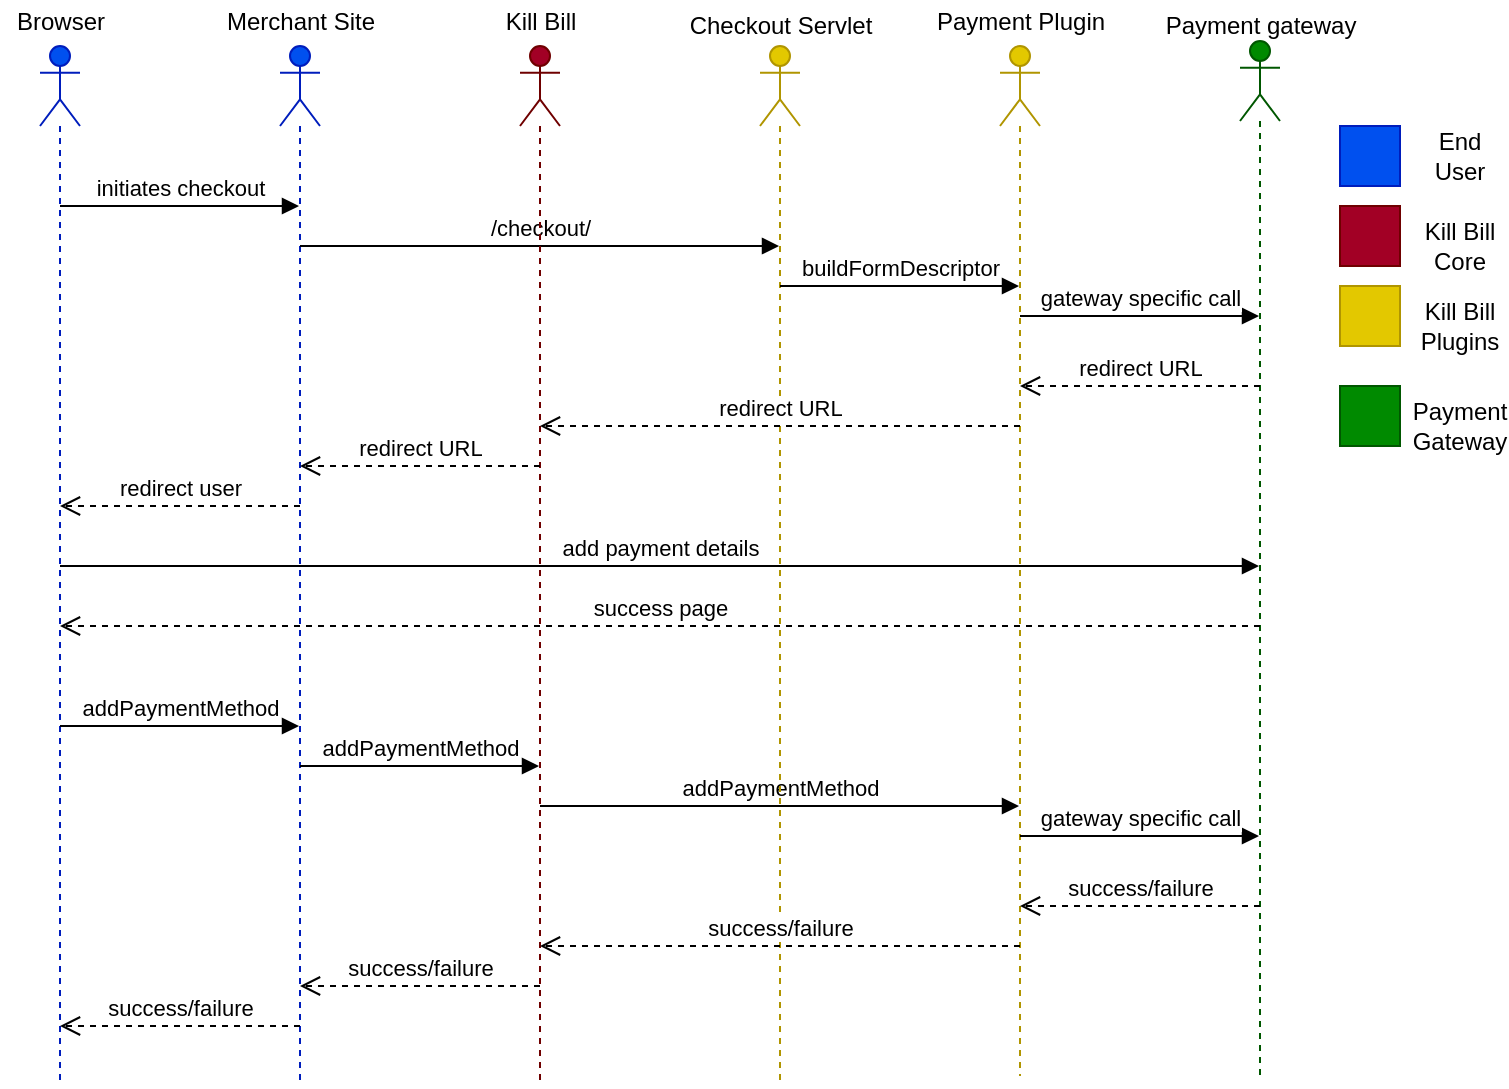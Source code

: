 <mxfile version="14.4.3" type="device" pages="3"><diagram id="Lpvn_ZR1G6JdYKiYHecI" name="hpp-flow"><mxGraphModel dx="1024" dy="592" grid="1" gridSize="10" guides="1" tooltips="1" connect="1" arrows="1" fold="1" page="1" pageScale="1" pageWidth="850" pageHeight="1100" math="0" shadow="0"><root><mxCell id="0"/><mxCell id="1" parent="0"/><mxCell id="DDbXmaAtPwfnZE9A28y5-1" value="" style="shape=umlLifeline;participant=umlActor;perimeter=lifelinePerimeter;whiteSpace=wrap;html=1;container=1;collapsible=0;recursiveResize=0;verticalAlign=top;spacingTop=36;outlineConnect=0;fillColor=#0050ef;strokeColor=#001DBC;fontColor=#ffffff;" parent="1" vertex="1"><mxGeometry x="70" y="80" width="20" height="520" as="geometry"/></mxCell><mxCell id="p4u-7_d9-068dxrvP_aM-1" value="initiates checkout" style="html=1;verticalAlign=bottom;endArrow=block;" parent="DDbXmaAtPwfnZE9A28y5-1" target="DDbXmaAtPwfnZE9A28y5-6" edge="1"><mxGeometry width="80" relative="1" as="geometry"><mxPoint x="10" y="80" as="sourcePoint"/><mxPoint x="90" y="80" as="targetPoint"/></mxGeometry></mxCell><mxCell id="4g5xrDlHqC8pDREf1ty8-11" value="add payment details" style="html=1;verticalAlign=bottom;endArrow=block;" parent="DDbXmaAtPwfnZE9A28y5-1" target="DDbXmaAtPwfnZE9A28y5-19" edge="1"><mxGeometry width="80" relative="1" as="geometry"><mxPoint x="10" y="260" as="sourcePoint"/><mxPoint x="90" y="260" as="targetPoint"/></mxGeometry></mxCell><mxCell id="4g5xrDlHqC8pDREf1ty8-13" value="addPaymentMethod" style="html=1;verticalAlign=bottom;endArrow=block;" parent="DDbXmaAtPwfnZE9A28y5-1" target="DDbXmaAtPwfnZE9A28y5-6" edge="1"><mxGeometry width="80" relative="1" as="geometry"><mxPoint x="10" y="340" as="sourcePoint"/><mxPoint x="90" y="340" as="targetPoint"/></mxGeometry></mxCell><mxCell id="DDbXmaAtPwfnZE9A28y5-5" value="Browser" style="text;html=1;align=center;verticalAlign=middle;resizable=0;points=[];autosize=1;" parent="1" vertex="1"><mxGeometry x="50" y="57.5" width="60" height="20" as="geometry"/></mxCell><mxCell id="DDbXmaAtPwfnZE9A28y5-6" value="" style="shape=umlLifeline;participant=umlActor;perimeter=lifelinePerimeter;whiteSpace=wrap;html=1;container=1;collapsible=0;recursiveResize=0;verticalAlign=top;spacingTop=36;outlineConnect=0;fillColor=#0050ef;strokeColor=#001DBC;fontColor=#ffffff;" parent="1" vertex="1"><mxGeometry x="190" y="80" width="20" height="520" as="geometry"/></mxCell><mxCell id="4g5xrDlHqC8pDREf1ty8-3" value="/checkout/" style="html=1;verticalAlign=bottom;endArrow=block;" parent="DDbXmaAtPwfnZE9A28y5-6" target="4g5xrDlHqC8pDREf1ty8-1" edge="1"><mxGeometry width="80" relative="1" as="geometry"><mxPoint x="10" y="100" as="sourcePoint"/><mxPoint x="90" y="100" as="targetPoint"/></mxGeometry></mxCell><mxCell id="4g5xrDlHqC8pDREf1ty8-14" value="addPaymentMethod" style="html=1;verticalAlign=bottom;endArrow=block;" parent="DDbXmaAtPwfnZE9A28y5-6" target="DDbXmaAtPwfnZE9A28y5-10" edge="1"><mxGeometry width="80" relative="1" as="geometry"><mxPoint x="10" y="360" as="sourcePoint"/><mxPoint x="90" y="360" as="targetPoint"/></mxGeometry></mxCell><mxCell id="DDbXmaAtPwfnZE9A28y5-9" value="Merchant Site" style="text;html=1;align=center;verticalAlign=middle;resizable=0;points=[];autosize=1;" parent="1" vertex="1"><mxGeometry x="155" y="57.5" width="90" height="20" as="geometry"/></mxCell><mxCell id="DDbXmaAtPwfnZE9A28y5-10" value="" style="shape=umlLifeline;participant=umlActor;perimeter=lifelinePerimeter;whiteSpace=wrap;html=1;container=1;collapsible=0;recursiveResize=0;verticalAlign=top;spacingTop=36;outlineConnect=0;fillColor=#a20025;strokeColor=#6F0000;fontColor=#ffffff;" parent="1" vertex="1"><mxGeometry x="310" y="80" width="20" height="520" as="geometry"/></mxCell><mxCell id="4g5xrDlHqC8pDREf1ty8-17" value="addPaymentMethod" style="html=1;verticalAlign=bottom;endArrow=block;" parent="DDbXmaAtPwfnZE9A28y5-10" target="DDbXmaAtPwfnZE9A28y5-14" edge="1"><mxGeometry width="80" relative="1" as="geometry"><mxPoint x="10" y="380" as="sourcePoint"/><mxPoint x="90" y="380" as="targetPoint"/></mxGeometry></mxCell><mxCell id="DDbXmaAtPwfnZE9A28y5-13" value="Kill Bill" style="text;html=1;align=center;verticalAlign=middle;resizable=0;points=[];autosize=1;" parent="1" vertex="1"><mxGeometry x="295" y="57.5" width="50" height="20" as="geometry"/></mxCell><mxCell id="DDbXmaAtPwfnZE9A28y5-14" value="" style="shape=umlLifeline;participant=umlActor;perimeter=lifelinePerimeter;whiteSpace=wrap;html=1;container=1;collapsible=0;recursiveResize=0;verticalAlign=top;spacingTop=36;outlineConnect=0;fillColor=#e3c800;strokeColor=#B09500;fontColor=#ffffff;" parent="1" vertex="1"><mxGeometry x="550" y="80" width="20" height="515" as="geometry"/></mxCell><mxCell id="4g5xrDlHqC8pDREf1ty8-5" value="gateway specific call" style="html=1;verticalAlign=bottom;endArrow=block;" parent="DDbXmaAtPwfnZE9A28y5-14" target="DDbXmaAtPwfnZE9A28y5-19" edge="1"><mxGeometry width="80" relative="1" as="geometry"><mxPoint x="10" y="135" as="sourcePoint"/><mxPoint x="90" y="135" as="targetPoint"/></mxGeometry></mxCell><mxCell id="4g5xrDlHqC8pDREf1ty8-18" value="gateway specific call" style="html=1;verticalAlign=bottom;endArrow=block;" parent="DDbXmaAtPwfnZE9A28y5-14" target="DDbXmaAtPwfnZE9A28y5-19" edge="1"><mxGeometry width="80" relative="1" as="geometry"><mxPoint x="10" y="395" as="sourcePoint"/><mxPoint x="90" y="395" as="targetPoint"/></mxGeometry></mxCell><mxCell id="DDbXmaAtPwfnZE9A28y5-18" value="Payment Plugin" style="text;html=1;align=center;verticalAlign=middle;resizable=0;points=[];autosize=1;" parent="1" vertex="1"><mxGeometry x="510" y="57.5" width="100" height="20" as="geometry"/></mxCell><mxCell id="DDbXmaAtPwfnZE9A28y5-19" value="" style="shape=umlLifeline;participant=umlActor;perimeter=lifelinePerimeter;whiteSpace=wrap;html=1;container=1;collapsible=0;recursiveResize=0;verticalAlign=top;spacingTop=36;outlineConnect=0;fillColor=#008a00;strokeColor=#005700;fontColor=#ffffff;" parent="1" vertex="1"><mxGeometry x="670" y="77.5" width="20" height="520" as="geometry"/></mxCell><mxCell id="DDbXmaAtPwfnZE9A28y5-20" value="Payment gateway" style="text;html=1;align=center;verticalAlign=middle;resizable=0;points=[];autosize=1;" parent="1" vertex="1"><mxGeometry x="625" y="60" width="110" height="20" as="geometry"/></mxCell><mxCell id="4g5xrDlHqC8pDREf1ty8-1" value="" style="shape=umlLifeline;participant=umlActor;perimeter=lifelinePerimeter;whiteSpace=wrap;html=1;container=1;collapsible=0;recursiveResize=0;verticalAlign=top;spacingTop=36;outlineConnect=0;fillColor=#e3c800;strokeColor=#B09500;fontColor=#ffffff;" parent="1" vertex="1"><mxGeometry x="430" y="80" width="20" height="520" as="geometry"/></mxCell><mxCell id="4g5xrDlHqC8pDREf1ty8-4" value="buildFormDescriptor" style="html=1;verticalAlign=bottom;endArrow=block;" parent="4g5xrDlHqC8pDREf1ty8-1" target="DDbXmaAtPwfnZE9A28y5-14" edge="1"><mxGeometry width="80" relative="1" as="geometry"><mxPoint x="10" y="120" as="sourcePoint"/><mxPoint x="90" y="120" as="targetPoint"/></mxGeometry></mxCell><mxCell id="4g5xrDlHqC8pDREf1ty8-2" value="Checkout Servlet" style="text;html=1;align=center;verticalAlign=middle;resizable=0;points=[];autosize=1;" parent="1" vertex="1"><mxGeometry x="385" y="60" width="110" height="20" as="geometry"/></mxCell><mxCell id="4g5xrDlHqC8pDREf1ty8-6" value="redirect URL" style="html=1;verticalAlign=bottom;endArrow=open;dashed=1;endSize=8;" parent="1" target="DDbXmaAtPwfnZE9A28y5-14" edge="1"><mxGeometry relative="1" as="geometry"><mxPoint x="680" y="250" as="sourcePoint"/><mxPoint x="600" y="250" as="targetPoint"/></mxGeometry></mxCell><mxCell id="4g5xrDlHqC8pDREf1ty8-7" value="redirect URL" style="html=1;verticalAlign=bottom;endArrow=open;dashed=1;endSize=8;" parent="1" target="DDbXmaAtPwfnZE9A28y5-10" edge="1"><mxGeometry relative="1" as="geometry"><mxPoint x="560" y="270" as="sourcePoint"/><mxPoint x="480" y="270" as="targetPoint"/></mxGeometry></mxCell><mxCell id="4g5xrDlHqC8pDREf1ty8-8" value="redirect URL" style="html=1;verticalAlign=bottom;endArrow=open;dashed=1;endSize=8;" parent="1" target="DDbXmaAtPwfnZE9A28y5-6" edge="1"><mxGeometry relative="1" as="geometry"><mxPoint x="320" y="290" as="sourcePoint"/><mxPoint x="240" y="290" as="targetPoint"/></mxGeometry></mxCell><mxCell id="4g5xrDlHqC8pDREf1ty8-9" value="redirect user" style="html=1;verticalAlign=bottom;endArrow=open;dashed=1;endSize=8;" parent="1" target="DDbXmaAtPwfnZE9A28y5-1" edge="1"><mxGeometry relative="1" as="geometry"><mxPoint x="200" y="310" as="sourcePoint"/><mxPoint x="120" y="310" as="targetPoint"/></mxGeometry></mxCell><mxCell id="4g5xrDlHqC8pDREf1ty8-12" value="success page" style="html=1;verticalAlign=bottom;endArrow=open;dashed=1;endSize=8;" parent="1" target="DDbXmaAtPwfnZE9A28y5-1" edge="1"><mxGeometry relative="1" as="geometry"><mxPoint x="680" y="370" as="sourcePoint"/><mxPoint x="600" y="370" as="targetPoint"/></mxGeometry></mxCell><mxCell id="4g5xrDlHqC8pDREf1ty8-20" value="success/failure" style="html=1;verticalAlign=bottom;endArrow=open;dashed=1;endSize=8;" parent="1" target="DDbXmaAtPwfnZE9A28y5-14" edge="1"><mxGeometry relative="1" as="geometry"><mxPoint x="680" y="510" as="sourcePoint"/><mxPoint x="600" y="510" as="targetPoint"/></mxGeometry></mxCell><mxCell id="4g5xrDlHqC8pDREf1ty8-21" value="success/failure" style="html=1;verticalAlign=bottom;endArrow=open;dashed=1;endSize=8;" parent="1" target="DDbXmaAtPwfnZE9A28y5-10" edge="1"><mxGeometry relative="1" as="geometry"><mxPoint x="560" y="530" as="sourcePoint"/><mxPoint x="480" y="530" as="targetPoint"/></mxGeometry></mxCell><mxCell id="4g5xrDlHqC8pDREf1ty8-22" value="success/failure" style="html=1;verticalAlign=bottom;endArrow=open;dashed=1;endSize=8;" parent="1" target="DDbXmaAtPwfnZE9A28y5-6" edge="1"><mxGeometry relative="1" as="geometry"><mxPoint x="320" y="550" as="sourcePoint"/><mxPoint x="240" y="550" as="targetPoint"/></mxGeometry></mxCell><mxCell id="4g5xrDlHqC8pDREf1ty8-23" value="success/failure" style="html=1;verticalAlign=bottom;endArrow=open;dashed=1;endSize=8;" parent="1" target="DDbXmaAtPwfnZE9A28y5-1" edge="1"><mxGeometry relative="1" as="geometry"><mxPoint x="200" y="570" as="sourcePoint"/><mxPoint x="120" y="570" as="targetPoint"/></mxGeometry></mxCell><mxCell id="T183N4ElUnf-HyK93fcj-1" value="" style="whiteSpace=wrap;html=1;aspect=fixed;fillColor=#0050ef;strokeColor=#001DBC;fontColor=#ffffff;" parent="1" vertex="1"><mxGeometry x="720" y="120" width="30" height="30" as="geometry"/></mxCell><mxCell id="T183N4ElUnf-HyK93fcj-2" value="" style="whiteSpace=wrap;html=1;aspect=fixed;fillColor=#a20025;strokeColor=#6F0000;fontColor=#ffffff;" parent="1" vertex="1"><mxGeometry x="720" y="160" width="30" height="30" as="geometry"/></mxCell><mxCell id="T183N4ElUnf-HyK93fcj-3" value="" style="whiteSpace=wrap;html=1;aspect=fixed;fillColor=#e3c800;strokeColor=#B09500;fontColor=#ffffff;" parent="1" vertex="1"><mxGeometry x="720" y="200" width="30" height="30" as="geometry"/></mxCell><mxCell id="T183N4ElUnf-HyK93fcj-4" value="End User" style="text;html=1;strokeColor=none;fillColor=none;align=center;verticalAlign=middle;whiteSpace=wrap;rounded=0;" parent="1" vertex="1"><mxGeometry x="760" y="125" width="40" height="20" as="geometry"/></mxCell><mxCell id="T183N4ElUnf-HyK93fcj-5" value="Kill Bill Core" style="text;html=1;strokeColor=none;fillColor=none;align=center;verticalAlign=middle;whiteSpace=wrap;rounded=0;" parent="1" vertex="1"><mxGeometry x="760" y="170" width="40" height="20" as="geometry"/></mxCell><mxCell id="T183N4ElUnf-HyK93fcj-6" value="Payment Gateway" style="text;html=1;strokeColor=none;fillColor=none;align=center;verticalAlign=middle;whiteSpace=wrap;rounded=0;" parent="1" vertex="1"><mxGeometry x="760" y="260" width="40" height="20" as="geometry"/></mxCell><mxCell id="-fRhMa35K0IDmfxi5_Hc-1" value="" style="whiteSpace=wrap;html=1;aspect=fixed;fillColor=#008a00;strokeColor=#005700;fontColor=#ffffff;" vertex="1" parent="1"><mxGeometry x="720" y="250" width="30" height="30" as="geometry"/></mxCell><mxCell id="-fRhMa35K0IDmfxi5_Hc-3" value="Kill Bill Plugins" style="text;html=1;strokeColor=none;fillColor=none;align=center;verticalAlign=middle;whiteSpace=wrap;rounded=0;" vertex="1" parent="1"><mxGeometry x="760" y="210" width="40" height="20" as="geometry"/></mxCell></root></mxGraphModel></diagram><diagram id="f97XkjaFcFSonfYuGU4k" name="client-side-tokenization"><mxGraphModel dx="1024" dy="592" grid="1" gridSize="10" guides="1" tooltips="1" connect="1" arrows="1" fold="1" page="1" pageScale="1" pageWidth="850" pageHeight="1100" math="0" shadow="0"><root><mxCell id="CXARG0ib9gPbYIwyh9K5-0"/><mxCell id="CXARG0ib9gPbYIwyh9K5-1" parent="CXARG0ib9gPbYIwyh9K5-0"/><mxCell id="cKcNFlfGBtVxTzhP-adk-0" value="" style="shape=umlLifeline;participant=umlActor;perimeter=lifelinePerimeter;whiteSpace=wrap;html=1;container=1;collapsible=0;recursiveResize=0;verticalAlign=top;spacingTop=36;outlineConnect=0;fillColor=#0050ef;strokeColor=#001DBC;fontColor=#ffffff;" parent="CXARG0ib9gPbYIwyh9K5-1" vertex="1"><mxGeometry x="30" y="80" width="20" height="440" as="geometry"/></mxCell><mxCell id="cKcNFlfGBtVxTzhP-adk-1" value="add payment details" style="html=1;verticalAlign=bottom;endArrow=block;" parent="cKcNFlfGBtVxTzhP-adk-0" target="cKcNFlfGBtVxTzhP-adk-5" edge="1"><mxGeometry x="0.003" width="80" relative="1" as="geometry"><mxPoint x="10" y="80" as="sourcePoint"/><mxPoint x="90" y="80" as="targetPoint"/><mxPoint as="offset"/></mxGeometry></mxCell><mxCell id="cKcNFlfGBtVxTzhP-adk-4" value="Browser" style="text;html=1;align=center;verticalAlign=middle;resizable=0;points=[];autosize=1;" parent="CXARG0ib9gPbYIwyh9K5-1" vertex="1"><mxGeometry x="10" y="60" width="60" height="20" as="geometry"/></mxCell><mxCell id="cKcNFlfGBtVxTzhP-adk-5" value="" style="shape=umlLifeline;participant=umlActor;perimeter=lifelinePerimeter;whiteSpace=wrap;html=1;container=1;collapsible=0;recursiveResize=0;verticalAlign=top;spacingTop=36;outlineConnect=0;fillColor=#0050ef;strokeColor=#001DBC;fontColor=#ffffff;" parent="CXARG0ib9gPbYIwyh9K5-1" vertex="1"><mxGeometry x="190" y="80" width="20" height="440" as="geometry"/></mxCell><mxCell id="cKcNFlfGBtVxTzhP-adk-8" value="Merchant Site" style="text;html=1;align=center;verticalAlign=middle;resizable=0;points=[];autosize=1;" parent="CXARG0ib9gPbYIwyh9K5-1" vertex="1"><mxGeometry x="150" y="60" width="90" height="20" as="geometry"/></mxCell><mxCell id="cKcNFlfGBtVxTzhP-adk-9" value="" style="shape=umlLifeline;participant=umlActor;perimeter=lifelinePerimeter;whiteSpace=wrap;html=1;container=1;collapsible=0;recursiveResize=0;verticalAlign=top;spacingTop=36;outlineConnect=0;fillColor=#a0522d;strokeColor=#6D1F00;fontColor=#ffffff;" parent="CXARG0ib9gPbYIwyh9K5-1" vertex="1"><mxGeometry x="350" y="80" width="20" height="440" as="geometry"/></mxCell><mxCell id="cKcNFlfGBtVxTzhP-adk-12" value="Kill Bill" style="text;html=1;align=center;verticalAlign=middle;resizable=0;points=[];autosize=1;" parent="CXARG0ib9gPbYIwyh9K5-1" vertex="1"><mxGeometry x="335" y="60" width="50" height="20" as="geometry"/></mxCell><mxCell id="cKcNFlfGBtVxTzhP-adk-13" value="" style="shape=umlLifeline;participant=umlActor;perimeter=lifelinePerimeter;whiteSpace=wrap;html=1;container=1;collapsible=0;recursiveResize=0;verticalAlign=top;spacingTop=36;outlineConnect=0;fillColor=#e3c800;strokeColor=#B09500;fontColor=#ffffff;" parent="CXARG0ib9gPbYIwyh9K5-1" vertex="1"><mxGeometry x="510" y="80" width="20" height="440" as="geometry"/></mxCell><mxCell id="cKcNFlfGBtVxTzhP-adk-17" value="Payment plugin" style="text;html=1;align=center;verticalAlign=middle;resizable=0;points=[];autosize=1;" parent="CXARG0ib9gPbYIwyh9K5-1" vertex="1"><mxGeometry x="465" y="60" width="100" height="20" as="geometry"/></mxCell><mxCell id="cKcNFlfGBtVxTzhP-adk-18" value="" style="shape=umlLifeline;participant=umlActor;perimeter=lifelinePerimeter;whiteSpace=wrap;html=1;container=1;collapsible=0;recursiveResize=0;verticalAlign=top;spacingTop=36;outlineConnect=0;fillColor=#008a00;strokeColor=#005700;fontColor=#ffffff;" parent="CXARG0ib9gPbYIwyh9K5-1" vertex="1"><mxGeometry x="670" y="80" width="20" height="440" as="geometry"/></mxCell><mxCell id="cKcNFlfGBtVxTzhP-adk-19" value="Payment gateway" style="text;html=1;align=center;verticalAlign=middle;resizable=0;points=[];autosize=1;" parent="CXARG0ib9gPbYIwyh9K5-1" vertex="1"><mxGeometry x="625" y="60" width="110" height="20" as="geometry"/></mxCell><mxCell id="cKcNFlfGBtVxTzhP-adk-35" value="success" style="html=1;verticalAlign=bottom;endArrow=open;dashed=1;endSize=8;" parent="CXARG0ib9gPbYIwyh9K5-1" target="cKcNFlfGBtVxTzhP-adk-13" edge="1"><mxGeometry relative="1" as="geometry"><mxPoint x="680" y="320" as="sourcePoint"/><mxPoint x="160" y="320" as="targetPoint"/></mxGeometry></mxCell><mxCell id="cKcNFlfGBtVxTzhP-adk-7" value="addPaymentMethod (token)" style="html=1;verticalAlign=bottom;endArrow=block;" parent="CXARG0ib9gPbYIwyh9K5-1" source="cKcNFlfGBtVxTzhP-adk-5" target="cKcNFlfGBtVxTzhP-adk-9" edge="1"><mxGeometry width="80" relative="1" as="geometry"><mxPoint x="160" y="420" as="sourcePoint"/><mxPoint x="240" y="420" as="targetPoint"/><Array as="points"><mxPoint x="250" y="200"/></Array></mxGeometry></mxCell><mxCell id="cKcNFlfGBtVxTzhP-adk-10" value="addPaymentMethod" style="html=1;verticalAlign=bottom;endArrow=block;" parent="CXARG0ib9gPbYIwyh9K5-1" source="cKcNFlfGBtVxTzhP-adk-9" target="cKcNFlfGBtVxTzhP-adk-13" edge="1"><mxGeometry width="80" relative="1" as="geometry"><mxPoint x="355" y="435" as="sourcePoint"/><mxPoint x="435" y="435" as="targetPoint"/><Array as="points"><mxPoint x="450" y="240"/></Array></mxGeometry></mxCell><mxCell id="cKcNFlfGBtVxTzhP-adk-15" value="save token" style="html=1;verticalAlign=bottom;endArrow=block;" parent="CXARG0ib9gPbYIwyh9K5-1" source="cKcNFlfGBtVxTzhP-adk-13" target="cKcNFlfGBtVxTzhP-adk-18" edge="1"><mxGeometry width="80" relative="1" as="geometry"><mxPoint x="530" y="465" as="sourcePoint"/><mxPoint x="610" y="465" as="targetPoint"/><Array as="points"><mxPoint x="600" y="280"/></Array></mxGeometry></mxCell><mxCell id="yPInlDlP4_TFYDhIi6qp-0" value="" style="html=1;verticalAlign=bottom;endArrow=open;dashed=1;endSize=8;" parent="CXARG0ib9gPbYIwyh9K5-1" target="cKcNFlfGBtVxTzhP-adk-9" edge="1"><mxGeometry relative="1" as="geometry"><mxPoint x="520" y="360" as="sourcePoint"/><mxPoint x="440" y="360" as="targetPoint"/></mxGeometry></mxCell><mxCell id="yPInlDlP4_TFYDhIi6qp-1" value="success" style="html=1;verticalAlign=bottom;endArrow=open;dashed=1;endSize=8;" parent="CXARG0ib9gPbYIwyh9K5-1" target="cKcNFlfGBtVxTzhP-adk-5" edge="1"><mxGeometry relative="1" as="geometry"><mxPoint x="360" y="400" as="sourcePoint"/><mxPoint x="280" y="400" as="targetPoint"/></mxGeometry></mxCell><mxCell id="yPInlDlP4_TFYDhIi6qp-2" value="success" style="html=1;verticalAlign=bottom;endArrow=open;dashed=1;endSize=8;" parent="CXARG0ib9gPbYIwyh9K5-1" target="cKcNFlfGBtVxTzhP-adk-0" edge="1"><mxGeometry relative="1" as="geometry"><mxPoint x="200" y="440" as="sourcePoint"/><mxPoint x="120" y="440" as="targetPoint"/></mxGeometry></mxCell><mxCell id="n46KvPj_am66APCcVUe2-0" value="" style="whiteSpace=wrap;html=1;aspect=fixed;fillColor=#0050ef;strokeColor=#001DBC;fontColor=#ffffff;" parent="CXARG0ib9gPbYIwyh9K5-1" vertex="1"><mxGeometry x="730" y="120" width="30" height="30" as="geometry"/></mxCell><mxCell id="n46KvPj_am66APCcVUe2-1" value="" style="whiteSpace=wrap;html=1;aspect=fixed;fillColor=#a20025;strokeColor=#6F0000;fontColor=#ffffff;" parent="CXARG0ib9gPbYIwyh9K5-1" vertex="1"><mxGeometry x="730" y="160" width="30" height="30" as="geometry"/></mxCell><mxCell id="n46KvPj_am66APCcVUe2-3" value="" style="whiteSpace=wrap;html=1;aspect=fixed;fillColor=#008a00;strokeColor=#005700;fontColor=#ffffff;" parent="CXARG0ib9gPbYIwyh9K5-1" vertex="1"><mxGeometry x="730" y="240" width="30" height="30" as="geometry"/></mxCell><mxCell id="n46KvPj_am66APCcVUe2-4" value="End User" style="text;html=1;strokeColor=none;fillColor=none;align=center;verticalAlign=middle;whiteSpace=wrap;rounded=0;" parent="CXARG0ib9gPbYIwyh9K5-1" vertex="1"><mxGeometry x="770" y="125" width="40" height="20" as="geometry"/></mxCell><mxCell id="n46KvPj_am66APCcVUe2-5" value="Kill Bill Core" style="text;html=1;strokeColor=none;fillColor=none;align=center;verticalAlign=middle;whiteSpace=wrap;rounded=0;" parent="CXARG0ib9gPbYIwyh9K5-1" vertex="1"><mxGeometry x="770" y="170" width="40" height="20" as="geometry"/></mxCell><mxCell id="n46KvPj_am66APCcVUe2-6" value="Payment Gateway" style="text;html=1;strokeColor=none;fillColor=none;align=center;verticalAlign=middle;whiteSpace=wrap;rounded=0;" parent="CXARG0ib9gPbYIwyh9K5-1" vertex="1"><mxGeometry x="770" y="250" width="40" height="20" as="geometry"/></mxCell><mxCell id="6HKVYElOz_KxZZcNfCVf-0" value="" style="whiteSpace=wrap;html=1;aspect=fixed;fillColor=#e3c800;strokeColor=#B09500;fontColor=#ffffff;" vertex="1" parent="CXARG0ib9gPbYIwyh9K5-1"><mxGeometry x="730" y="200" width="30" height="30" as="geometry"/></mxCell><mxCell id="6HKVYElOz_KxZZcNfCVf-1" value="Kill Bill Plugins" style="text;html=1;strokeColor=none;fillColor=none;align=center;verticalAlign=middle;whiteSpace=wrap;rounded=0;" vertex="1" parent="CXARG0ib9gPbYIwyh9K5-1"><mxGeometry x="770" y="210" width="40" height="20" as="geometry"/></mxCell></root></mxGraphModel></diagram><diagram id="oQZOCueHG7klTPG40Xwc" name="server-side-tokenization"><mxGraphModel dx="1024" dy="592" grid="1" gridSize="10" guides="1" tooltips="1" connect="1" arrows="1" fold="1" page="1" pageScale="1" pageWidth="850" pageHeight="1100" math="0" shadow="0"><root><mxCell id="QVL9RQnh5IssL90QgHXB-0"/><mxCell id="QVL9RQnh5IssL90QgHXB-1" parent="QVL9RQnh5IssL90QgHXB-0"/><mxCell id="_m3SbuYDnahEE6KI6V4P-0" value="" style="shape=umlLifeline;participant=umlActor;perimeter=lifelinePerimeter;whiteSpace=wrap;html=1;container=1;collapsible=0;recursiveResize=0;verticalAlign=top;spacingTop=36;outlineConnect=0;fillColor=#0050ef;strokeColor=#001DBC;fontColor=#ffffff;" parent="QVL9RQnh5IssL90QgHXB-1" vertex="1"><mxGeometry x="70" y="80" width="20" height="520" as="geometry"/></mxCell><mxCell id="_m3SbuYDnahEE6KI6V4P-1" value="add payment details" style="html=1;verticalAlign=bottom;endArrow=block;" parent="_m3SbuYDnahEE6KI6V4P-0" target="_m3SbuYDnahEE6KI6V4P-3" edge="1"><mxGeometry x="0.003" width="80" relative="1" as="geometry"><mxPoint x="10" y="80" as="sourcePoint"/><mxPoint x="90" y="80" as="targetPoint"/><mxPoint as="offset"/></mxGeometry></mxCell><mxCell id="_m3SbuYDnahEE6KI6V4P-2" value="Browser" style="text;html=1;align=center;verticalAlign=middle;resizable=0;points=[];autosize=1;" parent="QVL9RQnh5IssL90QgHXB-1" vertex="1"><mxGeometry x="50" y="50" width="60" height="20" as="geometry"/></mxCell><mxCell id="_m3SbuYDnahEE6KI6V4P-3" value="" style="shape=umlLifeline;participant=umlActor;perimeter=lifelinePerimeter;whiteSpace=wrap;html=1;container=1;collapsible=0;recursiveResize=0;verticalAlign=top;spacingTop=36;outlineConnect=0;fillColor=#0050ef;strokeColor=#001DBC;fontColor=#ffffff;" parent="QVL9RQnh5IssL90QgHXB-1" vertex="1"><mxGeometry x="230" y="80" width="20" height="510" as="geometry"/></mxCell><mxCell id="_m3SbuYDnahEE6KI6V4P-4" value="Merchant Site" style="text;html=1;align=center;verticalAlign=middle;resizable=0;points=[];autosize=1;" parent="QVL9RQnh5IssL90QgHXB-1" vertex="1"><mxGeometry x="195" y="50" width="90" height="20" as="geometry"/></mxCell><mxCell id="_m3SbuYDnahEE6KI6V4P-5" value="" style="shape=umlLifeline;participant=umlActor;perimeter=lifelinePerimeter;whiteSpace=wrap;html=1;container=1;collapsible=0;recursiveResize=0;verticalAlign=top;spacingTop=36;outlineConnect=0;fillColor=#a20025;strokeColor=#6F0000;fontColor=#ffffff;" parent="QVL9RQnh5IssL90QgHXB-1" vertex="1"><mxGeometry x="390" y="80" width="20" height="510" as="geometry"/></mxCell><mxCell id="_m3SbuYDnahEE6KI6V4P-6" value="Kill Bill" style="text;html=1;align=center;verticalAlign=middle;resizable=0;points=[];autosize=1;" parent="QVL9RQnh5IssL90QgHXB-1" vertex="1"><mxGeometry x="375" y="50" width="50" height="20" as="geometry"/></mxCell><mxCell id="_m3SbuYDnahEE6KI6V4P-7" value="" style="shape=umlLifeline;participant=umlActor;perimeter=lifelinePerimeter;whiteSpace=wrap;html=1;container=1;collapsible=0;recursiveResize=0;verticalAlign=top;spacingTop=36;outlineConnect=0;fillColor=#e3c800;strokeColor=#B09500;fontColor=#ffffff;" parent="QVL9RQnh5IssL90QgHXB-1" vertex="1"><mxGeometry x="550" y="80" width="20" height="520" as="geometry"/></mxCell><mxCell id="_m3SbuYDnahEE6KI6V4P-8" value="Payment plugin" style="text;html=1;align=center;verticalAlign=middle;resizable=0;points=[];autosize=1;" parent="QVL9RQnh5IssL90QgHXB-1" vertex="1"><mxGeometry x="510" y="50" width="100" height="20" as="geometry"/></mxCell><mxCell id="_m3SbuYDnahEE6KI6V4P-9" value="" style="shape=umlLifeline;participant=umlActor;perimeter=lifelinePerimeter;whiteSpace=wrap;html=1;container=1;collapsible=0;recursiveResize=0;verticalAlign=top;spacingTop=36;outlineConnect=0;fillColor=#008a00;strokeColor=#005700;fontColor=#ffffff;" parent="QVL9RQnh5IssL90QgHXB-1" vertex="1"><mxGeometry x="710" y="80" width="20" height="520" as="geometry"/></mxCell><mxCell id="_m3SbuYDnahEE6KI6V4P-10" value="Payment gateway" style="text;html=1;align=center;verticalAlign=middle;resizable=0;points=[];autosize=1;" parent="QVL9RQnh5IssL90QgHXB-1" vertex="1"><mxGeometry x="665" y="50" width="110" height="20" as="geometry"/></mxCell><mxCell id="_m3SbuYDnahEE6KI6V4P-12" value="addPaymentMethod (card details)" style="html=1;verticalAlign=bottom;endArrow=block;" parent="QVL9RQnh5IssL90QgHXB-1" source="_m3SbuYDnahEE6KI6V4P-3" target="_m3SbuYDnahEE6KI6V4P-5" edge="1"><mxGeometry width="80" relative="1" as="geometry"><mxPoint x="185" y="400" as="sourcePoint"/><mxPoint x="265" y="400" as="targetPoint"/><Array as="points"><mxPoint x="275" y="180"/></Array></mxGeometry></mxCell><mxCell id="_m3SbuYDnahEE6KI6V4P-13" value="addPaymentMethod" style="html=1;verticalAlign=bottom;endArrow=block;" parent="QVL9RQnh5IssL90QgHXB-1" source="_m3SbuYDnahEE6KI6V4P-5" target="_m3SbuYDnahEE6KI6V4P-7" edge="1"><mxGeometry width="80" relative="1" as="geometry"><mxPoint x="380" y="415" as="sourcePoint"/><mxPoint x="460" y="415" as="targetPoint"/><Array as="points"><mxPoint x="475" y="220"/></Array></mxGeometry></mxCell><mxCell id="_m3SbuYDnahEE6KI6V4P-14" value="gateway specific call &lt;br&gt;for tokenization" style="html=1;verticalAlign=bottom;endArrow=block;" parent="QVL9RQnh5IssL90QgHXB-1" source="_m3SbuYDnahEE6KI6V4P-7" target="_m3SbuYDnahEE6KI6V4P-9" edge="1"><mxGeometry width="80" relative="1" as="geometry"><mxPoint x="555" y="445" as="sourcePoint"/><mxPoint x="635" y="445" as="targetPoint"/><Array as="points"><mxPoint x="625" y="260"/></Array></mxGeometry></mxCell><mxCell id="_m3SbuYDnahEE6KI6V4P-15" value="success" style="html=1;verticalAlign=bottom;endArrow=open;dashed=1;endSize=8;" parent="QVL9RQnh5IssL90QgHXB-1" source="_m3SbuYDnahEE6KI6V4P-7" target="_m3SbuYDnahEE6KI6V4P-5" edge="1"><mxGeometry relative="1" as="geometry"><mxPoint x="545" y="340" as="sourcePoint"/><mxPoint x="465" y="340" as="targetPoint"/></mxGeometry></mxCell><mxCell id="KWja-_R6h6WXpI6R5f56-0" value="" style="whiteSpace=wrap;html=1;aspect=fixed;fillColor=#0050ef;strokeColor=#001DBC;fontColor=#ffffff;" parent="QVL9RQnh5IssL90QgHXB-1" vertex="1"><mxGeometry x="735" y="110" width="30" height="30" as="geometry"/></mxCell><mxCell id="KWja-_R6h6WXpI6R5f56-1" value="" style="whiteSpace=wrap;html=1;aspect=fixed;fillColor=#a20025;strokeColor=#6F0000;fontColor=#ffffff;" parent="QVL9RQnh5IssL90QgHXB-1" vertex="1"><mxGeometry x="735" y="150" width="30" height="30" as="geometry"/></mxCell><mxCell id="KWja-_R6h6WXpI6R5f56-2" value="" style="whiteSpace=wrap;html=1;aspect=fixed;fillColor=#008a00;strokeColor=#005700;fontColor=#ffffff;" parent="QVL9RQnh5IssL90QgHXB-1" vertex="1"><mxGeometry x="735" y="230" width="30" height="30" as="geometry"/></mxCell><mxCell id="KWja-_R6h6WXpI6R5f56-3" value="End User" style="text;html=1;strokeColor=none;fillColor=none;align=center;verticalAlign=middle;whiteSpace=wrap;rounded=0;" parent="QVL9RQnh5IssL90QgHXB-1" vertex="1"><mxGeometry x="775" y="115" width="40" height="20" as="geometry"/></mxCell><mxCell id="KWja-_R6h6WXpI6R5f56-4" value="Kill Bill Core" style="text;html=1;strokeColor=none;fillColor=none;align=center;verticalAlign=middle;whiteSpace=wrap;rounded=0;" parent="QVL9RQnh5IssL90QgHXB-1" vertex="1"><mxGeometry x="775" y="160" width="40" height="20" as="geometry"/></mxCell><mxCell id="KWja-_R6h6WXpI6R5f56-5" value="Payment Gateway" style="text;html=1;strokeColor=none;fillColor=none;align=center;verticalAlign=middle;whiteSpace=wrap;rounded=0;" parent="QVL9RQnh5IssL90QgHXB-1" vertex="1"><mxGeometry x="775" y="240" width="40" height="20" as="geometry"/></mxCell><mxCell id="KWja-_R6h6WXpI6R5f56-6" value="success" style="html=1;verticalAlign=bottom;endArrow=open;dashed=1;endSize=8;" parent="QVL9RQnh5IssL90QgHXB-1" target="_m3SbuYDnahEE6KI6V4P-7" edge="1"><mxGeometry relative="1" as="geometry"><mxPoint x="720" y="300" as="sourcePoint"/><mxPoint x="640" y="300" as="targetPoint"/></mxGeometry></mxCell><mxCell id="KWja-_R6h6WXpI6R5f56-8" value="success" style="html=1;verticalAlign=bottom;endArrow=open;dashed=1;endSize=8;" parent="QVL9RQnh5IssL90QgHXB-1" target="_m3SbuYDnahEE6KI6V4P-0" edge="1"><mxGeometry relative="1" as="geometry"><mxPoint x="240" y="420" as="sourcePoint"/><mxPoint x="160" y="420" as="targetPoint"/></mxGeometry></mxCell><mxCell id="KWja-_R6h6WXpI6R5f56-9" value="success" style="html=1;verticalAlign=bottom;endArrow=open;dashed=1;endSize=8;" parent="QVL9RQnh5IssL90QgHXB-1" target="_m3SbuYDnahEE6KI6V4P-3" edge="1"><mxGeometry relative="1" as="geometry"><mxPoint x="400" y="380" as="sourcePoint"/><mxPoint x="320" y="380" as="targetPoint"/></mxGeometry></mxCell><mxCell id="jGSRp9ZiD2vu47xv7vQ2-0" value="" style="whiteSpace=wrap;html=1;aspect=fixed;fillColor=#e3c800;strokeColor=#B09500;fontColor=#ffffff;" vertex="1" parent="QVL9RQnh5IssL90QgHXB-1"><mxGeometry x="735" y="190" width="30" height="30" as="geometry"/></mxCell><mxCell id="jGSRp9ZiD2vu47xv7vQ2-1" value="Kill Bill Plugins" style="text;html=1;strokeColor=none;fillColor=none;align=center;verticalAlign=middle;whiteSpace=wrap;rounded=0;" vertex="1" parent="QVL9RQnh5IssL90QgHXB-1"><mxGeometry x="775" y="200" width="40" height="20" as="geometry"/></mxCell></root></mxGraphModel></diagram></mxfile>